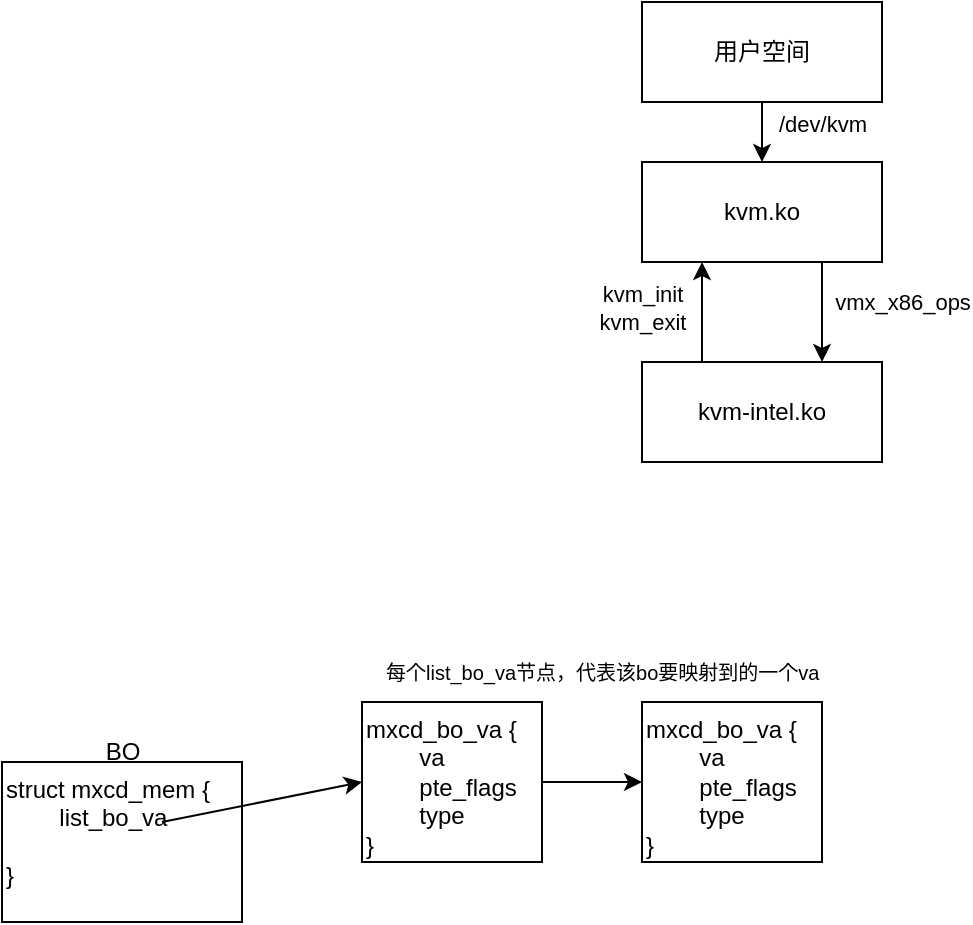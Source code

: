 <mxfile version="26.2.13">
  <diagram name="第 1 页" id="-IWms8OAoOXSx69WmoF2">
    <mxGraphModel dx="445" dy="650" grid="1" gridSize="10" guides="1" tooltips="1" connect="1" arrows="1" fold="1" page="1" pageScale="1" pageWidth="827" pageHeight="1169" math="0" shadow="0">
      <root>
        <mxCell id="0" />
        <mxCell id="1" parent="0" />
        <mxCell id="rR5EofyFPW8heq7qPvs--8" style="edgeStyle=orthogonalEdgeStyle;rounded=0;orthogonalLoop=1;jettySize=auto;html=1;exitX=0.5;exitY=1;exitDx=0;exitDy=0;entryX=0.5;entryY=0;entryDx=0;entryDy=0;" edge="1" parent="1" source="rR5EofyFPW8heq7qPvs--1" target="rR5EofyFPW8heq7qPvs--2">
          <mxGeometry relative="1" as="geometry" />
        </mxCell>
        <mxCell id="rR5EofyFPW8heq7qPvs--9" value="/dev/kvm" style="edgeLabel;html=1;align=center;verticalAlign=middle;resizable=0;points=[];" vertex="1" connectable="0" parent="rR5EofyFPW8heq7qPvs--8">
          <mxGeometry x="-0.253" y="1" relative="1" as="geometry">
            <mxPoint x="29" as="offset" />
          </mxGeometry>
        </mxCell>
        <mxCell id="rR5EofyFPW8heq7qPvs--1" value="用户空间" style="rounded=0;whiteSpace=wrap;html=1;" vertex="1" parent="1">
          <mxGeometry x="360" y="520" width="120" height="50" as="geometry" />
        </mxCell>
        <mxCell id="rR5EofyFPW8heq7qPvs--5" style="edgeStyle=orthogonalEdgeStyle;rounded=0;orthogonalLoop=1;jettySize=auto;html=1;exitX=0.75;exitY=1;exitDx=0;exitDy=0;entryX=0.75;entryY=0;entryDx=0;entryDy=0;" edge="1" parent="1" source="rR5EofyFPW8heq7qPvs--2" target="rR5EofyFPW8heq7qPvs--3">
          <mxGeometry relative="1" as="geometry" />
        </mxCell>
        <mxCell id="rR5EofyFPW8heq7qPvs--6" value="vmx_x86_ops" style="edgeLabel;html=1;align=center;verticalAlign=middle;resizable=0;points=[];" vertex="1" connectable="0" parent="rR5EofyFPW8heq7qPvs--5">
          <mxGeometry x="-0.216" y="2" relative="1" as="geometry">
            <mxPoint x="38" as="offset" />
          </mxGeometry>
        </mxCell>
        <mxCell id="rR5EofyFPW8heq7qPvs--2" value="kvm.ko" style="rounded=0;whiteSpace=wrap;html=1;" vertex="1" parent="1">
          <mxGeometry x="360" y="600" width="120" height="50" as="geometry" />
        </mxCell>
        <mxCell id="rR5EofyFPW8heq7qPvs--3" value="kvm-intel.ko" style="rounded=0;whiteSpace=wrap;html=1;" vertex="1" parent="1">
          <mxGeometry x="360" y="700" width="120" height="50" as="geometry" />
        </mxCell>
        <mxCell id="rR5EofyFPW8heq7qPvs--4" value="" style="endArrow=classic;html=1;rounded=0;exitX=0.25;exitY=0;exitDx=0;exitDy=0;entryX=0.25;entryY=1;entryDx=0;entryDy=0;" edge="1" parent="1" source="rR5EofyFPW8heq7qPvs--3" target="rR5EofyFPW8heq7qPvs--2">
          <mxGeometry width="50" height="50" relative="1" as="geometry">
            <mxPoint x="390" y="670" as="sourcePoint" />
            <mxPoint x="440" y="620" as="targetPoint" />
          </mxGeometry>
        </mxCell>
        <mxCell id="rR5EofyFPW8heq7qPvs--7" value="kvm_init&lt;div&gt;kvm_exit&lt;/div&gt;" style="edgeLabel;html=1;align=center;verticalAlign=middle;resizable=0;points=[];" vertex="1" connectable="0" parent="rR5EofyFPW8heq7qPvs--4">
          <mxGeometry x="0.104" y="1" relative="1" as="geometry">
            <mxPoint x="-29" as="offset" />
          </mxGeometry>
        </mxCell>
        <mxCell id="rR5EofyFPW8heq7qPvs--10" value="&lt;div&gt;struct mxcd_mem {&lt;/div&gt;&lt;div&gt;&lt;span style=&quot;white-space: pre;&quot;&gt;&#x9;&lt;/span&gt;list_bo_va&lt;br&gt;&lt;/div&gt;&lt;div&gt;&lt;br&gt;&lt;/div&gt;&lt;div&gt;}&lt;/div&gt;" style="rounded=0;whiteSpace=wrap;html=1;align=left;verticalAlign=top;" vertex="1" parent="1">
          <mxGeometry x="40" y="900" width="120" height="80" as="geometry" />
        </mxCell>
        <mxCell id="rR5EofyFPW8heq7qPvs--11" value="BO" style="text;html=1;align=center;verticalAlign=middle;resizable=0;points=[];autosize=1;strokeColor=none;fillColor=none;" vertex="1" parent="1">
          <mxGeometry x="80" y="880" width="40" height="30" as="geometry" />
        </mxCell>
        <mxCell id="rR5EofyFPW8heq7qPvs--16" style="edgeStyle=orthogonalEdgeStyle;rounded=0;orthogonalLoop=1;jettySize=auto;html=1;entryX=0;entryY=0.5;entryDx=0;entryDy=0;" edge="1" parent="1" source="rR5EofyFPW8heq7qPvs--12" target="rR5EofyFPW8heq7qPvs--15">
          <mxGeometry relative="1" as="geometry" />
        </mxCell>
        <mxCell id="rR5EofyFPW8heq7qPvs--12" value="mxcd_bo_va {&lt;div&gt;&lt;span style=&quot;white-space: pre;&quot;&gt;&#x9;&lt;/span&gt;va&lt;br&gt;&lt;/div&gt;&lt;div&gt;&lt;span style=&quot;white-space: pre;&quot;&gt;&#x9;&lt;/span&gt;pte_flags&lt;/div&gt;&lt;div&gt;&lt;span style=&quot;white-space: pre;&quot;&gt;&#x9;&lt;/span&gt;type&lt;/div&gt;&lt;div&gt;}&lt;/div&gt;" style="rounded=0;whiteSpace=wrap;html=1;align=left;verticalAlign=top;" vertex="1" parent="1">
          <mxGeometry x="220" y="870" width="90" height="80" as="geometry" />
        </mxCell>
        <mxCell id="rR5EofyFPW8heq7qPvs--15" value="mxcd_bo_va {&lt;div&gt;&lt;span style=&quot;white-space: pre;&quot;&gt;&#x9;&lt;/span&gt;va&lt;br&gt;&lt;/div&gt;&lt;div&gt;&lt;span style=&quot;white-space: pre;&quot;&gt;&#x9;&lt;/span&gt;pte_flags&lt;/div&gt;&lt;div&gt;&lt;span style=&quot;white-space: pre;&quot;&gt;&#x9;&lt;/span&gt;type&lt;br&gt;&lt;/div&gt;&lt;div&gt;}&lt;/div&gt;" style="rounded=0;whiteSpace=wrap;html=1;align=left;verticalAlign=top;" vertex="1" parent="1">
          <mxGeometry x="360" y="870" width="90" height="80" as="geometry" />
        </mxCell>
        <mxCell id="rR5EofyFPW8heq7qPvs--18" value="" style="endArrow=classic;html=1;rounded=0;entryX=0;entryY=0.5;entryDx=0;entryDy=0;exitX=0.667;exitY=0.375;exitDx=0;exitDy=0;exitPerimeter=0;" edge="1" parent="1" source="rR5EofyFPW8heq7qPvs--10" target="rR5EofyFPW8heq7qPvs--12">
          <mxGeometry width="50" height="50" relative="1" as="geometry">
            <mxPoint x="190" y="780" as="sourcePoint" />
            <mxPoint x="190" y="930" as="targetPoint" />
          </mxGeometry>
        </mxCell>
        <mxCell id="rR5EofyFPW8heq7qPvs--19" value="每个list_bo_va节点，代表该bo要映射到的一个va" style="text;html=1;align=left;verticalAlign=middle;whiteSpace=wrap;rounded=0;fontSize=10;" vertex="1" parent="1">
          <mxGeometry x="230" y="840" width="220" height="30" as="geometry" />
        </mxCell>
      </root>
    </mxGraphModel>
  </diagram>
</mxfile>
